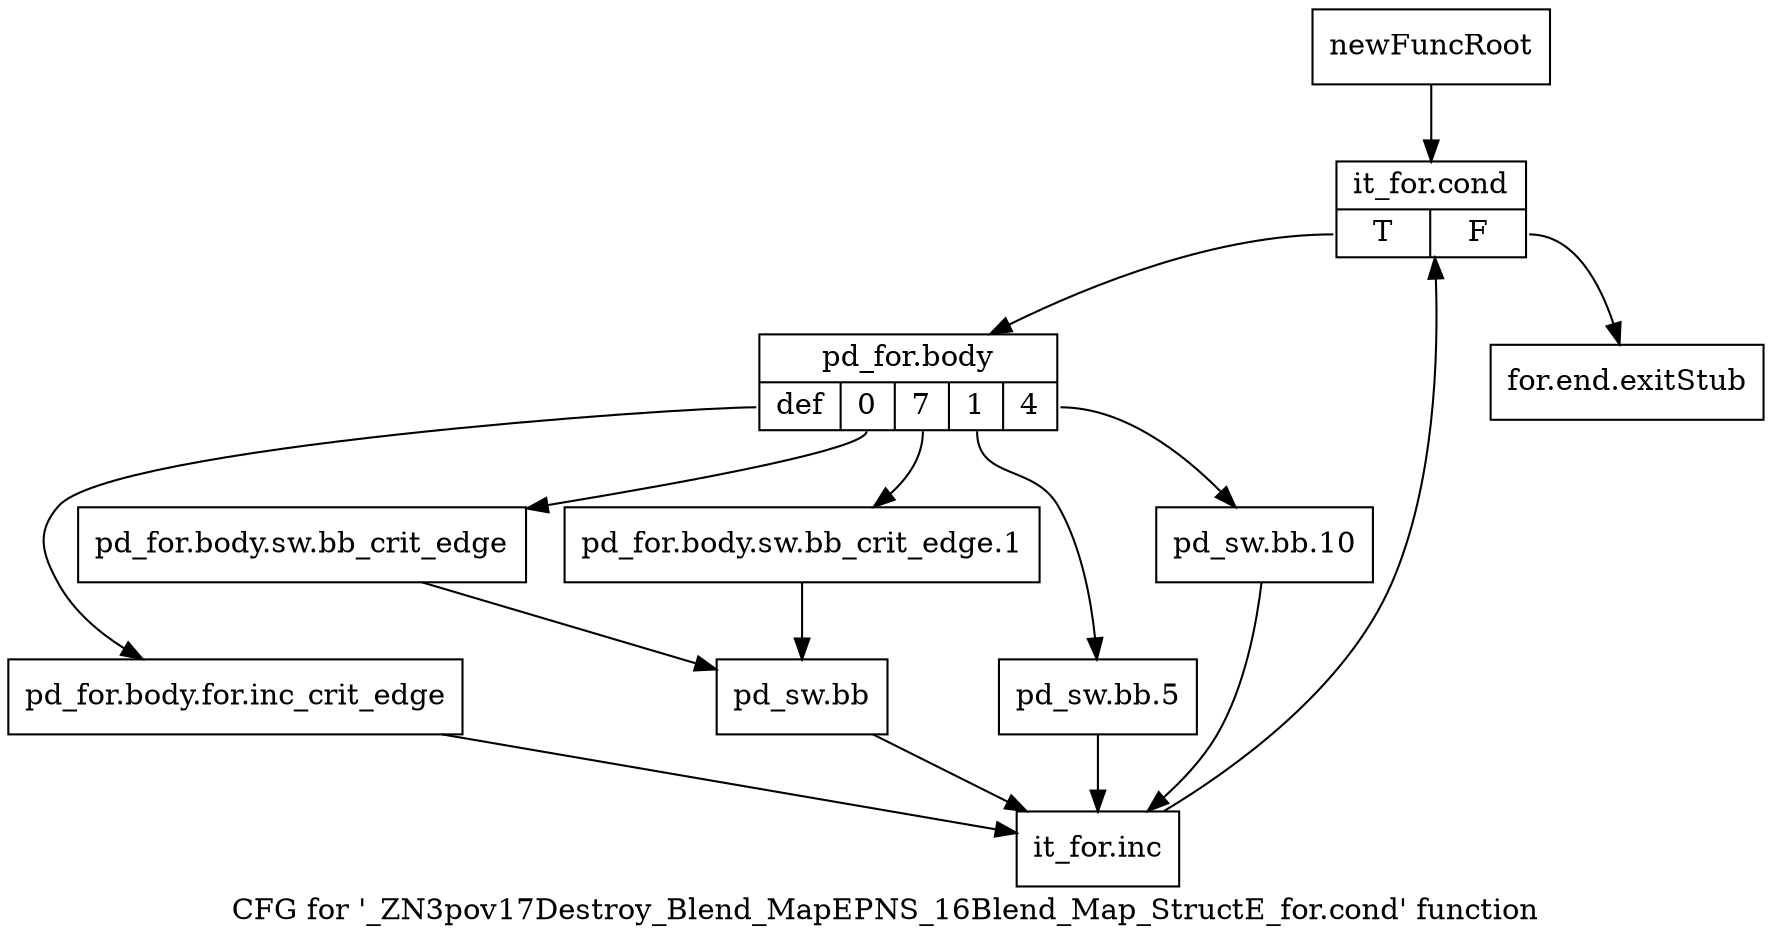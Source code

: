 digraph "CFG for '_ZN3pov17Destroy_Blend_MapEPNS_16Blend_Map_StructE_for.cond' function" {
	label="CFG for '_ZN3pov17Destroy_Blend_MapEPNS_16Blend_Map_StructE_for.cond' function";

	Node0x2377a30 [shape=record,label="{newFuncRoot}"];
	Node0x2377a30 -> Node0x2377ad0;
	Node0x2377a80 [shape=record,label="{for.end.exitStub}"];
	Node0x2377ad0 [shape=record,label="{it_for.cond|{<s0>T|<s1>F}}"];
	Node0x2377ad0:s0 -> Node0x2377b20;
	Node0x2377ad0:s1 -> Node0x2377a80;
	Node0x2377b20 [shape=record,label="{pd_for.body|{<s0>def|<s1>0|<s2>7|<s3>1|<s4>4}}"];
	Node0x2377b20:s0 -> Node0x23785c0;
	Node0x2377b20:s1 -> Node0x2378520;
	Node0x2377b20:s2 -> Node0x2377c10;
	Node0x2377b20:s3 -> Node0x2377bc0;
	Node0x2377b20:s4 -> Node0x2377b70;
	Node0x2377b70 [shape=record,label="{pd_sw.bb.10}"];
	Node0x2377b70 -> Node0x2378610;
	Node0x2377bc0 [shape=record,label="{pd_sw.bb.5}"];
	Node0x2377bc0 -> Node0x2378610;
	Node0x2377c10 [shape=record,label="{pd_for.body.sw.bb_crit_edge.1}"];
	Node0x2377c10 -> Node0x2378570;
	Node0x2378520 [shape=record,label="{pd_for.body.sw.bb_crit_edge}"];
	Node0x2378520 -> Node0x2378570;
	Node0x2378570 [shape=record,label="{pd_sw.bb}"];
	Node0x2378570 -> Node0x2378610;
	Node0x23785c0 [shape=record,label="{pd_for.body.for.inc_crit_edge}"];
	Node0x23785c0 -> Node0x2378610;
	Node0x2378610 [shape=record,label="{it_for.inc}"];
	Node0x2378610 -> Node0x2377ad0;
}
